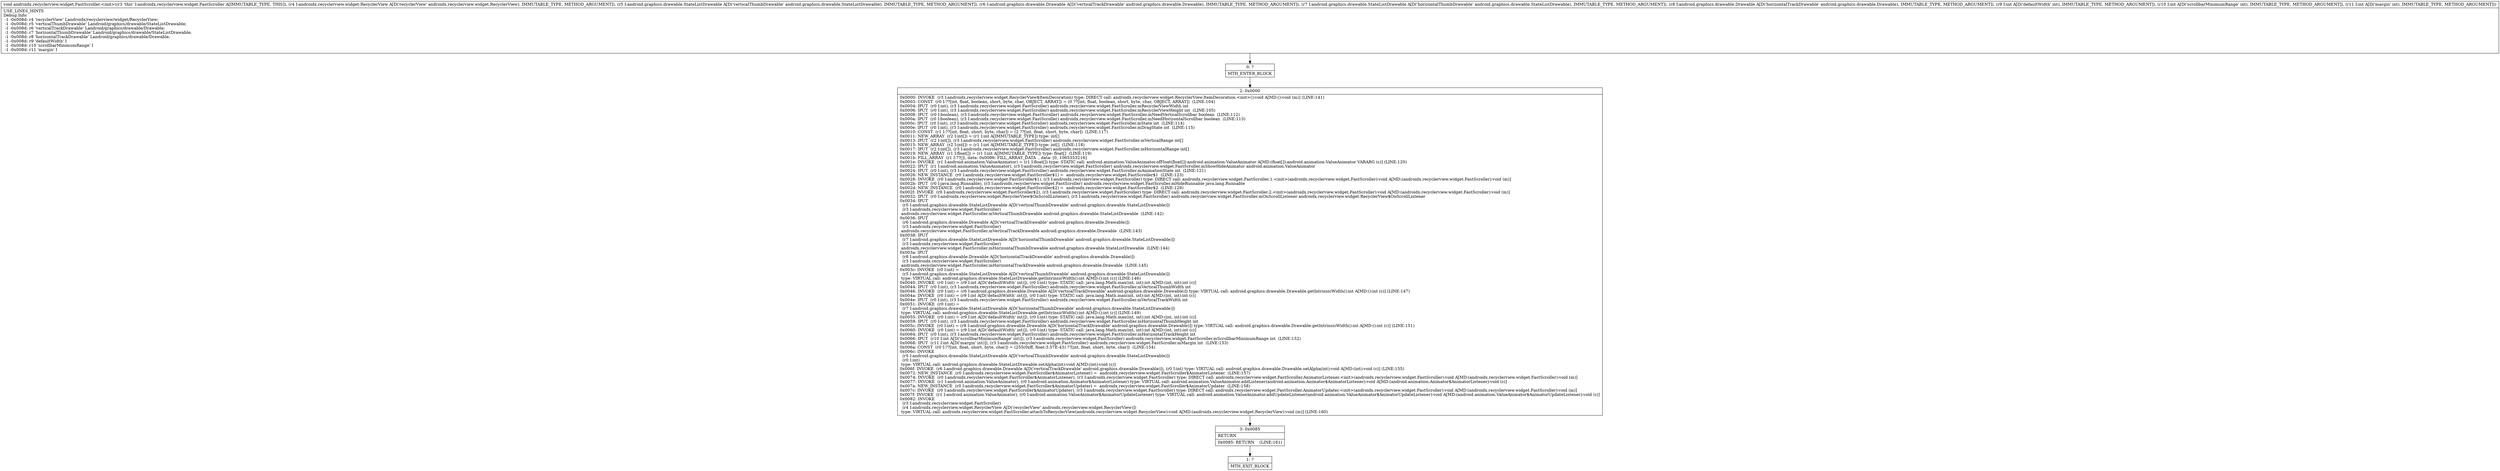 digraph "CFG forandroidx.recyclerview.widget.FastScroller.\<init\>(Landroidx\/recyclerview\/widget\/RecyclerView;Landroid\/graphics\/drawable\/StateListDrawable;Landroid\/graphics\/drawable\/Drawable;Landroid\/graphics\/drawable\/StateListDrawable;Landroid\/graphics\/drawable\/Drawable;III)V" {
Node_0 [shape=record,label="{0\:\ ?|MTH_ENTER_BLOCK\l}"];
Node_2 [shape=record,label="{2\:\ 0x0000|0x0000: INVOKE  (r3 I:androidx.recyclerview.widget.RecyclerView$ItemDecoration) type: DIRECT call: androidx.recyclerview.widget.RecyclerView.ItemDecoration.\<init\>():void A[MD:():void (m)] (LINE:141)\l0x0003: CONST  (r0 I:??[int, float, boolean, short, byte, char, OBJECT, ARRAY]) = (0 ??[int, float, boolean, short, byte, char, OBJECT, ARRAY])  (LINE:104)\l0x0004: IPUT  (r0 I:int), (r3 I:androidx.recyclerview.widget.FastScroller) androidx.recyclerview.widget.FastScroller.mRecyclerViewWidth int \l0x0006: IPUT  (r0 I:int), (r3 I:androidx.recyclerview.widget.FastScroller) androidx.recyclerview.widget.FastScroller.mRecyclerViewHeight int  (LINE:105)\l0x0008: IPUT  (r0 I:boolean), (r3 I:androidx.recyclerview.widget.FastScroller) androidx.recyclerview.widget.FastScroller.mNeedVerticalScrollbar boolean  (LINE:112)\l0x000a: IPUT  (r0 I:boolean), (r3 I:androidx.recyclerview.widget.FastScroller) androidx.recyclerview.widget.FastScroller.mNeedHorizontalScrollbar boolean  (LINE:113)\l0x000c: IPUT  (r0 I:int), (r3 I:androidx.recyclerview.widget.FastScroller) androidx.recyclerview.widget.FastScroller.mState int  (LINE:114)\l0x000e: IPUT  (r0 I:int), (r3 I:androidx.recyclerview.widget.FastScroller) androidx.recyclerview.widget.FastScroller.mDragState int  (LINE:115)\l0x0010: CONST  (r1 I:??[int, float, short, byte, char]) = (2 ??[int, float, short, byte, char])  (LINE:117)\l0x0011: NEW_ARRAY  (r2 I:int[]) = (r1 I:int A[IMMUTABLE_TYPE]) type: int[] \l0x0013: IPUT  (r2 I:int[]), (r3 I:androidx.recyclerview.widget.FastScroller) androidx.recyclerview.widget.FastScroller.mVerticalRange int[] \l0x0015: NEW_ARRAY  (r2 I:int[]) = (r1 I:int A[IMMUTABLE_TYPE]) type: int[]  (LINE:118)\l0x0017: IPUT  (r2 I:int[]), (r3 I:androidx.recyclerview.widget.FastScroller) androidx.recyclerview.widget.FastScroller.mHorizontalRange int[] \l0x0019: NEW_ARRAY  (r1 I:float[]) = (r1 I:int A[IMMUTABLE_TYPE]) type: float[]  (LINE:119)\l0x001b: FILL_ARRAY  (r1 I:??[]), data: 0x0086: FILL_ARRAY_DATA  , data: [0, 1065353216] \l0x001e: INVOKE  (r1 I:android.animation.ValueAnimator) = (r1 I:float[]) type: STATIC call: android.animation.ValueAnimator.ofFloat(float[]):android.animation.ValueAnimator A[MD:(float[]):android.animation.ValueAnimator VARARG (c)] (LINE:120)\l0x0022: IPUT  (r1 I:android.animation.ValueAnimator), (r3 I:androidx.recyclerview.widget.FastScroller) androidx.recyclerview.widget.FastScroller.mShowHideAnimator android.animation.ValueAnimator \l0x0024: IPUT  (r0 I:int), (r3 I:androidx.recyclerview.widget.FastScroller) androidx.recyclerview.widget.FastScroller.mAnimationState int  (LINE:121)\l0x0026: NEW_INSTANCE  (r0 I:androidx.recyclerview.widget.FastScroller$1) =  androidx.recyclerview.widget.FastScroller$1  (LINE:123)\l0x0028: INVOKE  (r0 I:androidx.recyclerview.widget.FastScroller$1), (r3 I:androidx.recyclerview.widget.FastScroller) type: DIRECT call: androidx.recyclerview.widget.FastScroller.1.\<init\>(androidx.recyclerview.widget.FastScroller):void A[MD:(androidx.recyclerview.widget.FastScroller):void (m)]\l0x002b: IPUT  (r0 I:java.lang.Runnable), (r3 I:androidx.recyclerview.widget.FastScroller) androidx.recyclerview.widget.FastScroller.mHideRunnable java.lang.Runnable \l0x002d: NEW_INSTANCE  (r0 I:androidx.recyclerview.widget.FastScroller$2) =  androidx.recyclerview.widget.FastScroller$2  (LINE:129)\l0x002f: INVOKE  (r0 I:androidx.recyclerview.widget.FastScroller$2), (r3 I:androidx.recyclerview.widget.FastScroller) type: DIRECT call: androidx.recyclerview.widget.FastScroller.2.\<init\>(androidx.recyclerview.widget.FastScroller):void A[MD:(androidx.recyclerview.widget.FastScroller):void (m)]\l0x0032: IPUT  (r0 I:androidx.recyclerview.widget.RecyclerView$OnScrollListener), (r3 I:androidx.recyclerview.widget.FastScroller) androidx.recyclerview.widget.FastScroller.mOnScrollListener androidx.recyclerview.widget.RecyclerView$OnScrollListener \l0x0034: IPUT  \l  (r5 I:android.graphics.drawable.StateListDrawable A[D('verticalThumbDrawable' android.graphics.drawable.StateListDrawable)])\l  (r3 I:androidx.recyclerview.widget.FastScroller)\l androidx.recyclerview.widget.FastScroller.mVerticalThumbDrawable android.graphics.drawable.StateListDrawable  (LINE:142)\l0x0036: IPUT  \l  (r6 I:android.graphics.drawable.Drawable A[D('verticalTrackDrawable' android.graphics.drawable.Drawable)])\l  (r3 I:androidx.recyclerview.widget.FastScroller)\l androidx.recyclerview.widget.FastScroller.mVerticalTrackDrawable android.graphics.drawable.Drawable  (LINE:143)\l0x0038: IPUT  \l  (r7 I:android.graphics.drawable.StateListDrawable A[D('horizontalThumbDrawable' android.graphics.drawable.StateListDrawable)])\l  (r3 I:androidx.recyclerview.widget.FastScroller)\l androidx.recyclerview.widget.FastScroller.mHorizontalThumbDrawable android.graphics.drawable.StateListDrawable  (LINE:144)\l0x003a: IPUT  \l  (r8 I:android.graphics.drawable.Drawable A[D('horizontalTrackDrawable' android.graphics.drawable.Drawable)])\l  (r3 I:androidx.recyclerview.widget.FastScroller)\l androidx.recyclerview.widget.FastScroller.mHorizontalTrackDrawable android.graphics.drawable.Drawable  (LINE:145)\l0x003c: INVOKE  (r0 I:int) = \l  (r5 I:android.graphics.drawable.StateListDrawable A[D('verticalThumbDrawable' android.graphics.drawable.StateListDrawable)])\l type: VIRTUAL call: android.graphics.drawable.StateListDrawable.getIntrinsicWidth():int A[MD:():int (c)] (LINE:146)\l0x0040: INVOKE  (r0 I:int) = (r9 I:int A[D('defaultWidth' int)]), (r0 I:int) type: STATIC call: java.lang.Math.max(int, int):int A[MD:(int, int):int (c)]\l0x0044: IPUT  (r0 I:int), (r3 I:androidx.recyclerview.widget.FastScroller) androidx.recyclerview.widget.FastScroller.mVerticalThumbWidth int \l0x0046: INVOKE  (r0 I:int) = (r6 I:android.graphics.drawable.Drawable A[D('verticalTrackDrawable' android.graphics.drawable.Drawable)]) type: VIRTUAL call: android.graphics.drawable.Drawable.getIntrinsicWidth():int A[MD:():int (c)] (LINE:147)\l0x004a: INVOKE  (r0 I:int) = (r9 I:int A[D('defaultWidth' int)]), (r0 I:int) type: STATIC call: java.lang.Math.max(int, int):int A[MD:(int, int):int (c)]\l0x004e: IPUT  (r0 I:int), (r3 I:androidx.recyclerview.widget.FastScroller) androidx.recyclerview.widget.FastScroller.mVerticalTrackWidth int \l0x0051: INVOKE  (r0 I:int) = \l  (r7 I:android.graphics.drawable.StateListDrawable A[D('horizontalThumbDrawable' android.graphics.drawable.StateListDrawable)])\l type: VIRTUAL call: android.graphics.drawable.StateListDrawable.getIntrinsicWidth():int A[MD:():int (c)] (LINE:149)\l0x0055: INVOKE  (r0 I:int) = (r9 I:int A[D('defaultWidth' int)]), (r0 I:int) type: STATIC call: java.lang.Math.max(int, int):int A[MD:(int, int):int (c)]\l0x0059: IPUT  (r0 I:int), (r3 I:androidx.recyclerview.widget.FastScroller) androidx.recyclerview.widget.FastScroller.mHorizontalThumbHeight int \l0x005c: INVOKE  (r0 I:int) = (r8 I:android.graphics.drawable.Drawable A[D('horizontalTrackDrawable' android.graphics.drawable.Drawable)]) type: VIRTUAL call: android.graphics.drawable.Drawable.getIntrinsicWidth():int A[MD:():int (c)] (LINE:151)\l0x0060: INVOKE  (r0 I:int) = (r9 I:int A[D('defaultWidth' int)]), (r0 I:int) type: STATIC call: java.lang.Math.max(int, int):int A[MD:(int, int):int (c)]\l0x0064: IPUT  (r0 I:int), (r3 I:androidx.recyclerview.widget.FastScroller) androidx.recyclerview.widget.FastScroller.mHorizontalTrackHeight int \l0x0066: IPUT  (r10 I:int A[D('scrollbarMinimumRange' int)]), (r3 I:androidx.recyclerview.widget.FastScroller) androidx.recyclerview.widget.FastScroller.mScrollbarMinimumRange int  (LINE:152)\l0x0068: IPUT  (r11 I:int A[D('margin' int)]), (r3 I:androidx.recyclerview.widget.FastScroller) androidx.recyclerview.widget.FastScroller.mMargin int  (LINE:153)\l0x006a: CONST  (r0 I:??[int, float, short, byte, char]) = (255(0xff, float:3.57E\-43) ??[int, float, short, byte, char])  (LINE:154)\l0x006c: INVOKE  \l  (r5 I:android.graphics.drawable.StateListDrawable A[D('verticalThumbDrawable' android.graphics.drawable.StateListDrawable)])\l  (r0 I:int)\l type: VIRTUAL call: android.graphics.drawable.StateListDrawable.setAlpha(int):void A[MD:(int):void (c)]\l0x006f: INVOKE  (r6 I:android.graphics.drawable.Drawable A[D('verticalTrackDrawable' android.graphics.drawable.Drawable)]), (r0 I:int) type: VIRTUAL call: android.graphics.drawable.Drawable.setAlpha(int):void A[MD:(int):void (c)] (LINE:155)\l0x0072: NEW_INSTANCE  (r0 I:androidx.recyclerview.widget.FastScroller$AnimatorListener) =  androidx.recyclerview.widget.FastScroller$AnimatorListener  (LINE:157)\l0x0074: INVOKE  (r0 I:androidx.recyclerview.widget.FastScroller$AnimatorListener), (r3 I:androidx.recyclerview.widget.FastScroller) type: DIRECT call: androidx.recyclerview.widget.FastScroller.AnimatorListener.\<init\>(androidx.recyclerview.widget.FastScroller):void A[MD:(androidx.recyclerview.widget.FastScroller):void (m)]\l0x0077: INVOKE  (r1 I:android.animation.ValueAnimator), (r0 I:android.animation.Animator$AnimatorListener) type: VIRTUAL call: android.animation.ValueAnimator.addListener(android.animation.Animator$AnimatorListener):void A[MD:(android.animation.Animator$AnimatorListener):void (c)]\l0x007a: NEW_INSTANCE  (r0 I:androidx.recyclerview.widget.FastScroller$AnimatorUpdater) =  androidx.recyclerview.widget.FastScroller$AnimatorUpdater  (LINE:158)\l0x007c: INVOKE  (r0 I:androidx.recyclerview.widget.FastScroller$AnimatorUpdater), (r3 I:androidx.recyclerview.widget.FastScroller) type: DIRECT call: androidx.recyclerview.widget.FastScroller.AnimatorUpdater.\<init\>(androidx.recyclerview.widget.FastScroller):void A[MD:(androidx.recyclerview.widget.FastScroller):void (m)]\l0x007f: INVOKE  (r1 I:android.animation.ValueAnimator), (r0 I:android.animation.ValueAnimator$AnimatorUpdateListener) type: VIRTUAL call: android.animation.ValueAnimator.addUpdateListener(android.animation.ValueAnimator$AnimatorUpdateListener):void A[MD:(android.animation.ValueAnimator$AnimatorUpdateListener):void (c)]\l0x0082: INVOKE  \l  (r3 I:androidx.recyclerview.widget.FastScroller)\l  (r4 I:androidx.recyclerview.widget.RecyclerView A[D('recyclerView' androidx.recyclerview.widget.RecyclerView)])\l type: VIRTUAL call: androidx.recyclerview.widget.FastScroller.attachToRecyclerView(androidx.recyclerview.widget.RecyclerView):void A[MD:(androidx.recyclerview.widget.RecyclerView):void (m)] (LINE:160)\l}"];
Node_3 [shape=record,label="{3\:\ 0x0085|RETURN\l|0x0085: RETURN    (LINE:161)\l}"];
Node_1 [shape=record,label="{1\:\ ?|MTH_EXIT_BLOCK\l}"];
MethodNode[shape=record,label="{void androidx.recyclerview.widget.FastScroller.\<init\>((r3 'this' I:androidx.recyclerview.widget.FastScroller A[IMMUTABLE_TYPE, THIS]), (r4 I:androidx.recyclerview.widget.RecyclerView A[D('recyclerView' androidx.recyclerview.widget.RecyclerView), IMMUTABLE_TYPE, METHOD_ARGUMENT]), (r5 I:android.graphics.drawable.StateListDrawable A[D('verticalThumbDrawable' android.graphics.drawable.StateListDrawable), IMMUTABLE_TYPE, METHOD_ARGUMENT]), (r6 I:android.graphics.drawable.Drawable A[D('verticalTrackDrawable' android.graphics.drawable.Drawable), IMMUTABLE_TYPE, METHOD_ARGUMENT]), (r7 I:android.graphics.drawable.StateListDrawable A[D('horizontalThumbDrawable' android.graphics.drawable.StateListDrawable), IMMUTABLE_TYPE, METHOD_ARGUMENT]), (r8 I:android.graphics.drawable.Drawable A[D('horizontalTrackDrawable' android.graphics.drawable.Drawable), IMMUTABLE_TYPE, METHOD_ARGUMENT]), (r9 I:int A[D('defaultWidth' int), IMMUTABLE_TYPE, METHOD_ARGUMENT]), (r10 I:int A[D('scrollbarMinimumRange' int), IMMUTABLE_TYPE, METHOD_ARGUMENT]), (r11 I:int A[D('margin' int), IMMUTABLE_TYPE, METHOD_ARGUMENT]))  | USE_LINES_HINTS\lDebug Info:\l  \-1 \-0x008d: r4 'recyclerView' Landroidx\/recyclerview\/widget\/RecyclerView;\l  \-1 \-0x008d: r5 'verticalThumbDrawable' Landroid\/graphics\/drawable\/StateListDrawable;\l  \-1 \-0x008d: r6 'verticalTrackDrawable' Landroid\/graphics\/drawable\/Drawable;\l  \-1 \-0x008d: r7 'horizontalThumbDrawable' Landroid\/graphics\/drawable\/StateListDrawable;\l  \-1 \-0x008d: r8 'horizontalTrackDrawable' Landroid\/graphics\/drawable\/Drawable;\l  \-1 \-0x008d: r9 'defaultWidth' I\l  \-1 \-0x008d: r10 'scrollbarMinimumRange' I\l  \-1 \-0x008d: r11 'margin' I\l}"];
MethodNode -> Node_0;Node_0 -> Node_2;
Node_2 -> Node_3;
Node_3 -> Node_1;
}

